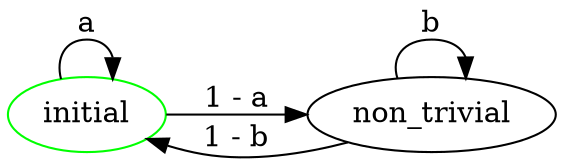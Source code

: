 digraph Map {
  rankdir=LR;
  "initial" [color=green];
  "non_trivial" [color=black];
  "initial" -> "initial" [label="a"];
  "initial" -> "non_trivial" [label="1 - a"];
  "non_trivial" -> "initial" [label="1 - b"];
  "non_trivial" -> "non_trivial" [label="b"];
}

